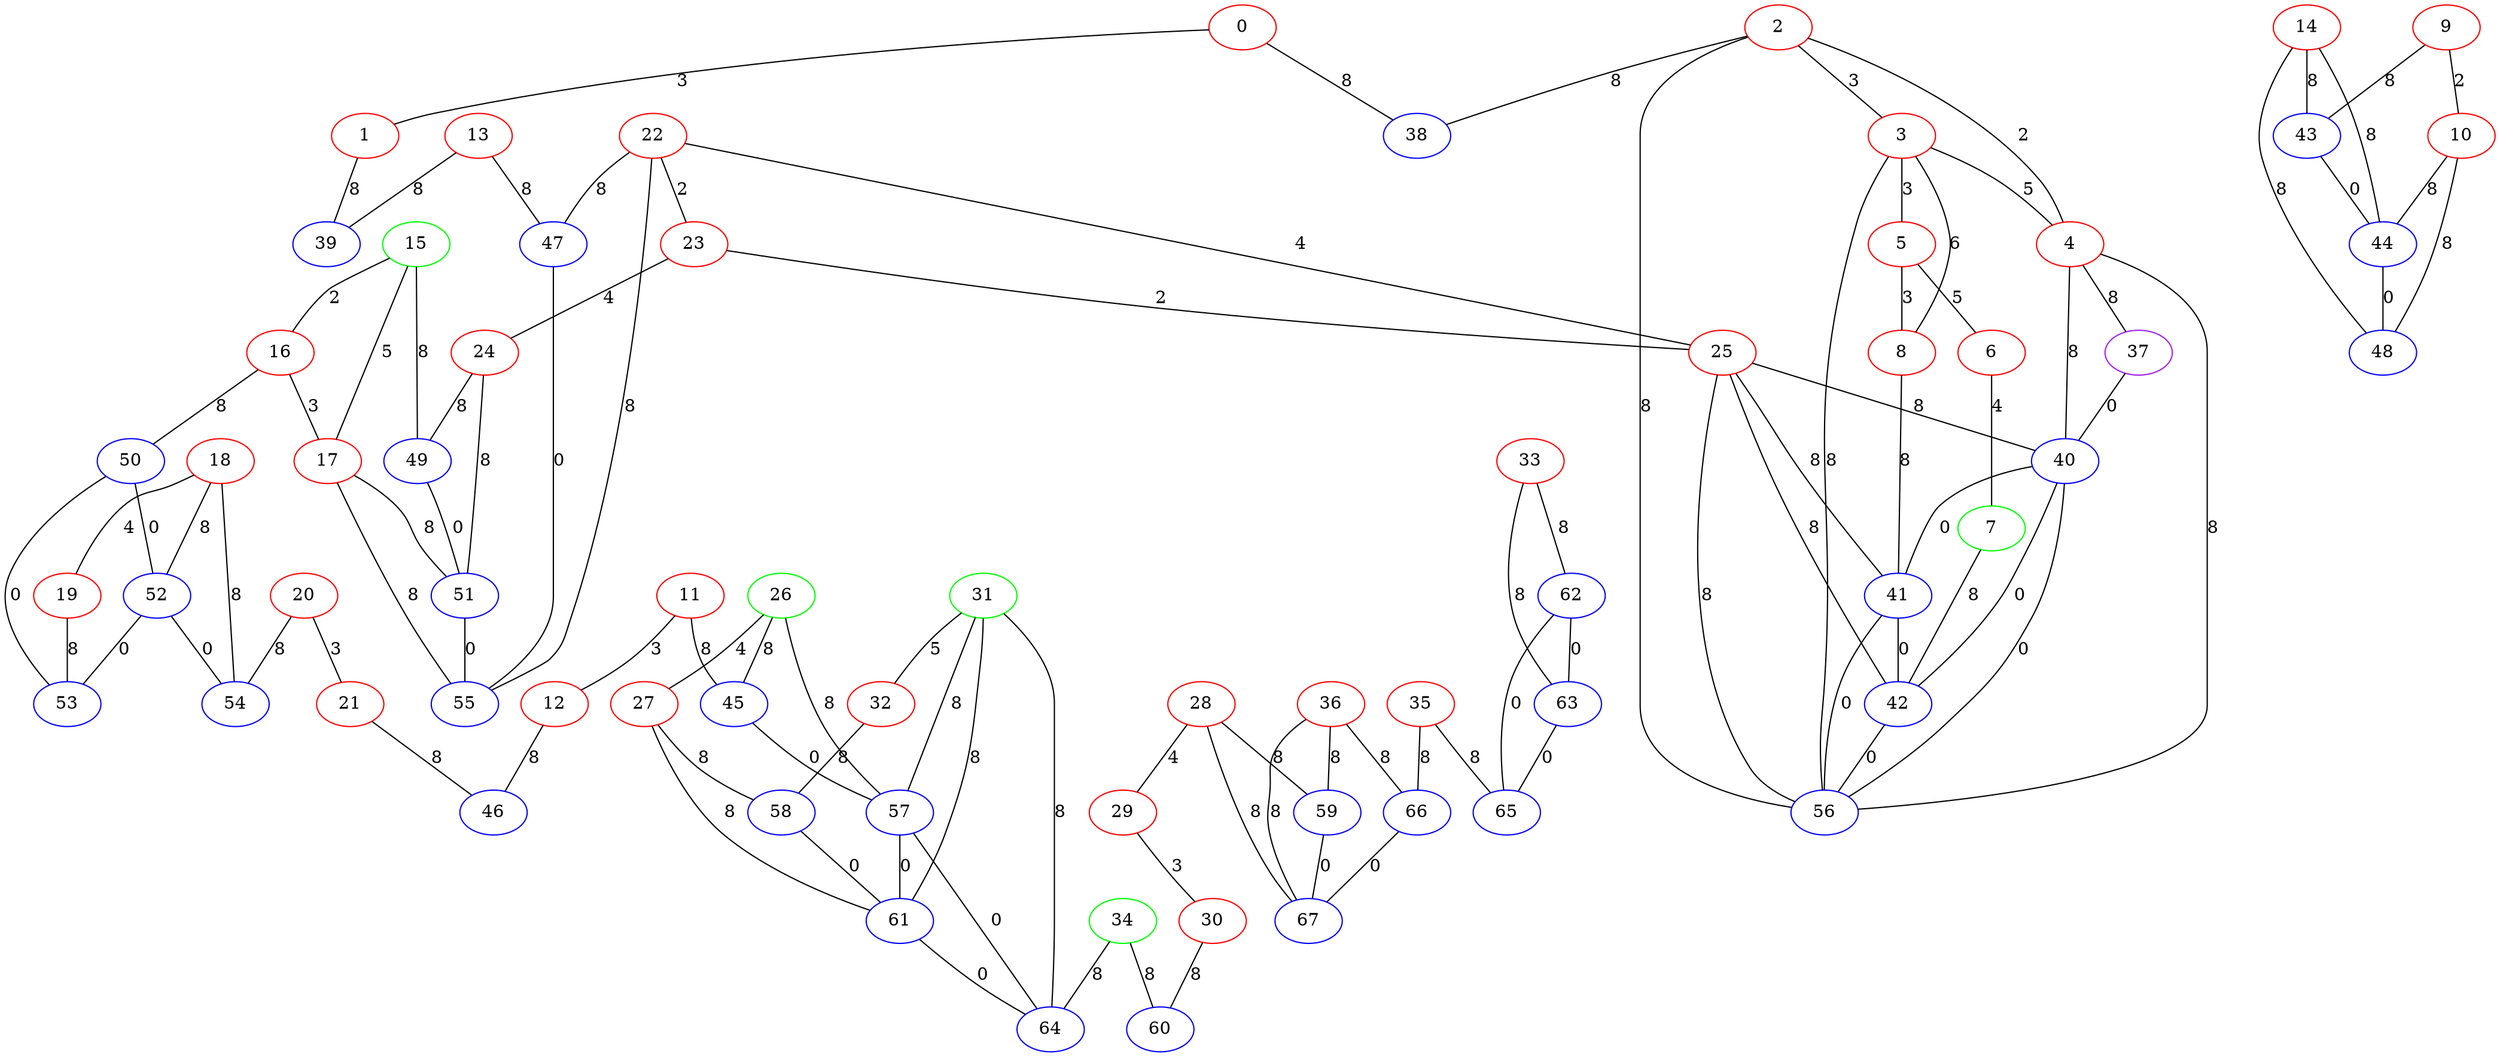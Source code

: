 graph "" {
0 [color=red, weight=1];
1 [color=red, weight=1];
2 [color=red, weight=1];
3 [color=red, weight=1];
4 [color=red, weight=1];
5 [color=red, weight=1];
6 [color=red, weight=1];
7 [color=green, weight=2];
8 [color=red, weight=1];
9 [color=red, weight=1];
10 [color=red, weight=1];
11 [color=red, weight=1];
12 [color=red, weight=1];
13 [color=red, weight=1];
14 [color=red, weight=1];
15 [color=green, weight=2];
16 [color=red, weight=1];
17 [color=red, weight=1];
18 [color=red, weight=1];
19 [color=red, weight=1];
20 [color=red, weight=1];
21 [color=red, weight=1];
22 [color=red, weight=1];
23 [color=red, weight=1];
24 [color=red, weight=1];
25 [color=red, weight=1];
26 [color=green, weight=2];
27 [color=red, weight=1];
28 [color=red, weight=1];
29 [color=red, weight=1];
30 [color=red, weight=1];
31 [color=green, weight=2];
32 [color=red, weight=1];
33 [color=red, weight=1];
34 [color=green, weight=2];
35 [color=red, weight=1];
36 [color=red, weight=1];
37 [color=purple, weight=4];
38 [color=blue, weight=3];
39 [color=blue, weight=3];
40 [color=blue, weight=3];
41 [color=blue, weight=3];
42 [color=blue, weight=3];
43 [color=blue, weight=3];
44 [color=blue, weight=3];
45 [color=blue, weight=3];
46 [color=blue, weight=3];
47 [color=blue, weight=3];
48 [color=blue, weight=3];
49 [color=blue, weight=3];
50 [color=blue, weight=3];
51 [color=blue, weight=3];
52 [color=blue, weight=3];
53 [color=blue, weight=3];
54 [color=blue, weight=3];
55 [color=blue, weight=3];
56 [color=blue, weight=3];
57 [color=blue, weight=3];
58 [color=blue, weight=3];
59 [color=blue, weight=3];
60 [color=blue, weight=3];
61 [color=blue, weight=3];
62 [color=blue, weight=3];
63 [color=blue, weight=3];
64 [color=blue, weight=3];
65 [color=blue, weight=3];
66 [color=blue, weight=3];
67 [color=blue, weight=3];
0 -- 1  [key=0, label=3];
0 -- 38  [key=0, label=8];
1 -- 39  [key=0, label=8];
2 -- 56  [key=0, label=8];
2 -- 3  [key=0, label=3];
2 -- 4  [key=0, label=2];
2 -- 38  [key=0, label=8];
3 -- 8  [key=0, label=6];
3 -- 56  [key=0, label=8];
3 -- 4  [key=0, label=5];
3 -- 5  [key=0, label=3];
4 -- 56  [key=0, label=8];
4 -- 40  [key=0, label=8];
4 -- 37  [key=0, label=8];
5 -- 8  [key=0, label=3];
5 -- 6  [key=0, label=5];
6 -- 7  [key=0, label=4];
7 -- 42  [key=0, label=8];
8 -- 41  [key=0, label=8];
9 -- 10  [key=0, label=2];
9 -- 43  [key=0, label=8];
10 -- 48  [key=0, label=8];
10 -- 44  [key=0, label=8];
11 -- 12  [key=0, label=3];
11 -- 45  [key=0, label=8];
12 -- 46  [key=0, label=8];
13 -- 47  [key=0, label=8];
13 -- 39  [key=0, label=8];
14 -- 48  [key=0, label=8];
14 -- 43  [key=0, label=8];
14 -- 44  [key=0, label=8];
15 -- 16  [key=0, label=2];
15 -- 17  [key=0, label=5];
15 -- 49  [key=0, label=8];
16 -- 17  [key=0, label=3];
16 -- 50  [key=0, label=8];
17 -- 55  [key=0, label=8];
17 -- 51  [key=0, label=8];
18 -- 19  [key=0, label=4];
18 -- 52  [key=0, label=8];
18 -- 54  [key=0, label=8];
19 -- 53  [key=0, label=8];
20 -- 21  [key=0, label=3];
20 -- 54  [key=0, label=8];
21 -- 46  [key=0, label=8];
22 -- 25  [key=0, label=4];
22 -- 47  [key=0, label=8];
22 -- 55  [key=0, label=8];
22 -- 23  [key=0, label=2];
23 -- 24  [key=0, label=4];
23 -- 25  [key=0, label=2];
24 -- 49  [key=0, label=8];
24 -- 51  [key=0, label=8];
25 -- 40  [key=0, label=8];
25 -- 41  [key=0, label=8];
25 -- 42  [key=0, label=8];
25 -- 56  [key=0, label=8];
26 -- 57  [key=0, label=8];
26 -- 27  [key=0, label=4];
26 -- 45  [key=0, label=8];
27 -- 58  [key=0, label=8];
27 -- 61  [key=0, label=8];
28 -- 67  [key=0, label=8];
28 -- 59  [key=0, label=8];
28 -- 29  [key=0, label=4];
29 -- 30  [key=0, label=3];
30 -- 60  [key=0, label=8];
31 -- 32  [key=0, label=5];
31 -- 57  [key=0, label=8];
31 -- 61  [key=0, label=8];
31 -- 64  [key=0, label=8];
32 -- 58  [key=0, label=8];
33 -- 62  [key=0, label=8];
33 -- 63  [key=0, label=8];
34 -- 64  [key=0, label=8];
34 -- 60  [key=0, label=8];
35 -- 65  [key=0, label=8];
35 -- 66  [key=0, label=8];
36 -- 67  [key=0, label=8];
36 -- 66  [key=0, label=8];
36 -- 59  [key=0, label=8];
37 -- 40  [key=0, label=0];
40 -- 41  [key=0, label=0];
40 -- 42  [key=0, label=0];
40 -- 56  [key=0, label=0];
41 -- 56  [key=0, label=0];
41 -- 42  [key=0, label=0];
42 -- 56  [key=0, label=0];
43 -- 44  [key=0, label=0];
44 -- 48  [key=0, label=0];
45 -- 57  [key=0, label=0];
47 -- 55  [key=0, label=0];
49 -- 51  [key=0, label=0];
50 -- 52  [key=0, label=0];
50 -- 53  [key=0, label=0];
51 -- 55  [key=0, label=0];
52 -- 54  [key=0, label=0];
52 -- 53  [key=0, label=0];
57 -- 64  [key=0, label=0];
57 -- 61  [key=0, label=0];
58 -- 61  [key=0, label=0];
59 -- 67  [key=0, label=0];
61 -- 64  [key=0, label=0];
62 -- 65  [key=0, label=0];
62 -- 63  [key=0, label=0];
63 -- 65  [key=0, label=0];
66 -- 67  [key=0, label=0];
}
